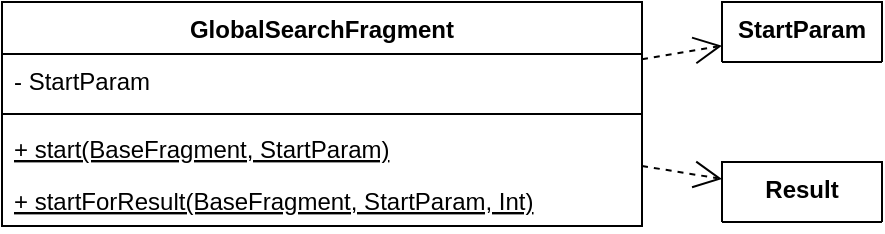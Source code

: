 <mxfile version="12.8.2" type="github">
  <diagram id="JTqwrWSDwIALJZj6xEJG" name="Page-1">
    <mxGraphModel dx="1662" dy="762" grid="1" gridSize="10" guides="1" tooltips="1" connect="1" arrows="1" fold="1" page="1" pageScale="1" pageWidth="2339" pageHeight="3300" math="0" shadow="0">
      <root>
        <mxCell id="0" />
        <mxCell id="1" parent="0" />
        <mxCell id="oAFGaksZaqlwW0-VRmK5-1" value="GlobalSearchFragment" style="swimlane;fontStyle=1;align=center;verticalAlign=top;childLayout=stackLayout;horizontal=1;startSize=26;horizontalStack=0;resizeParent=1;resizeParentMax=0;resizeLast=0;collapsible=1;marginBottom=0;" vertex="1" parent="1">
          <mxGeometry x="160" y="160" width="320" height="112" as="geometry" />
        </mxCell>
        <mxCell id="oAFGaksZaqlwW0-VRmK5-2" value="- StartParam" style="text;strokeColor=none;fillColor=none;align=left;verticalAlign=top;spacingLeft=4;spacingRight=4;overflow=hidden;rotatable=0;points=[[0,0.5],[1,0.5]];portConstraint=eastwest;" vertex="1" parent="oAFGaksZaqlwW0-VRmK5-1">
          <mxGeometry y="26" width="320" height="26" as="geometry" />
        </mxCell>
        <mxCell id="oAFGaksZaqlwW0-VRmK5-3" value="" style="line;strokeWidth=1;fillColor=none;align=left;verticalAlign=middle;spacingTop=-1;spacingLeft=3;spacingRight=3;rotatable=0;labelPosition=right;points=[];portConstraint=eastwest;" vertex="1" parent="oAFGaksZaqlwW0-VRmK5-1">
          <mxGeometry y="52" width="320" height="8" as="geometry" />
        </mxCell>
        <mxCell id="oAFGaksZaqlwW0-VRmK5-4" value="+ start(BaseFragment, StartParam)" style="text;strokeColor=none;fillColor=none;align=left;verticalAlign=top;spacingLeft=4;spacingRight=4;overflow=hidden;rotatable=0;points=[[0,0.5],[1,0.5]];portConstraint=eastwest;fontStyle=4" vertex="1" parent="oAFGaksZaqlwW0-VRmK5-1">
          <mxGeometry y="60" width="320" height="26" as="geometry" />
        </mxCell>
        <mxCell id="oAFGaksZaqlwW0-VRmK5-5" value="+ startForResult(BaseFragment, StartParam, Int)" style="text;strokeColor=none;fillColor=none;align=left;verticalAlign=top;spacingLeft=4;spacingRight=4;overflow=hidden;rotatable=0;points=[[0,0.5],[1,0.5]];portConstraint=eastwest;fontStyle=4" vertex="1" parent="oAFGaksZaqlwW0-VRmK5-1">
          <mxGeometry y="86" width="320" height="26" as="geometry" />
        </mxCell>
        <mxCell id="oAFGaksZaqlwW0-VRmK5-6" value="StartParam" style="swimlane;fontStyle=1;align=center;verticalAlign=top;childLayout=stackLayout;horizontal=1;startSize=30;horizontalStack=0;resizeParent=1;resizeParentMax=0;resizeLast=0;collapsible=1;marginBottom=0;" vertex="1" parent="1">
          <mxGeometry x="520" y="160" width="80" height="30" as="geometry" />
        </mxCell>
        <mxCell id="oAFGaksZaqlwW0-VRmK5-11" value="" style="endArrow=open;endSize=12;dashed=1;html=1;" edge="1" parent="1" source="oAFGaksZaqlwW0-VRmK5-1" target="oAFGaksZaqlwW0-VRmK5-6">
          <mxGeometry width="160" relative="1" as="geometry">
            <mxPoint x="230" y="360" as="sourcePoint" />
            <mxPoint x="390" y="360" as="targetPoint" />
          </mxGeometry>
        </mxCell>
        <mxCell id="oAFGaksZaqlwW0-VRmK5-12" value="Result" style="swimlane;fontStyle=1;align=center;verticalAlign=top;childLayout=stackLayout;horizontal=1;startSize=30;horizontalStack=0;resizeParent=1;resizeParentMax=0;resizeLast=0;collapsible=1;marginBottom=0;" vertex="1" parent="1">
          <mxGeometry x="520" y="240" width="80" height="30" as="geometry" />
        </mxCell>
        <mxCell id="oAFGaksZaqlwW0-VRmK5-13" value="" style="endArrow=open;endSize=12;dashed=1;html=1;" edge="1" parent="1" source="oAFGaksZaqlwW0-VRmK5-1" target="oAFGaksZaqlwW0-VRmK5-12">
          <mxGeometry width="160" relative="1" as="geometry">
            <mxPoint x="230" y="360" as="sourcePoint" />
            <mxPoint x="390" y="360" as="targetPoint" />
          </mxGeometry>
        </mxCell>
      </root>
    </mxGraphModel>
  </diagram>
</mxfile>

